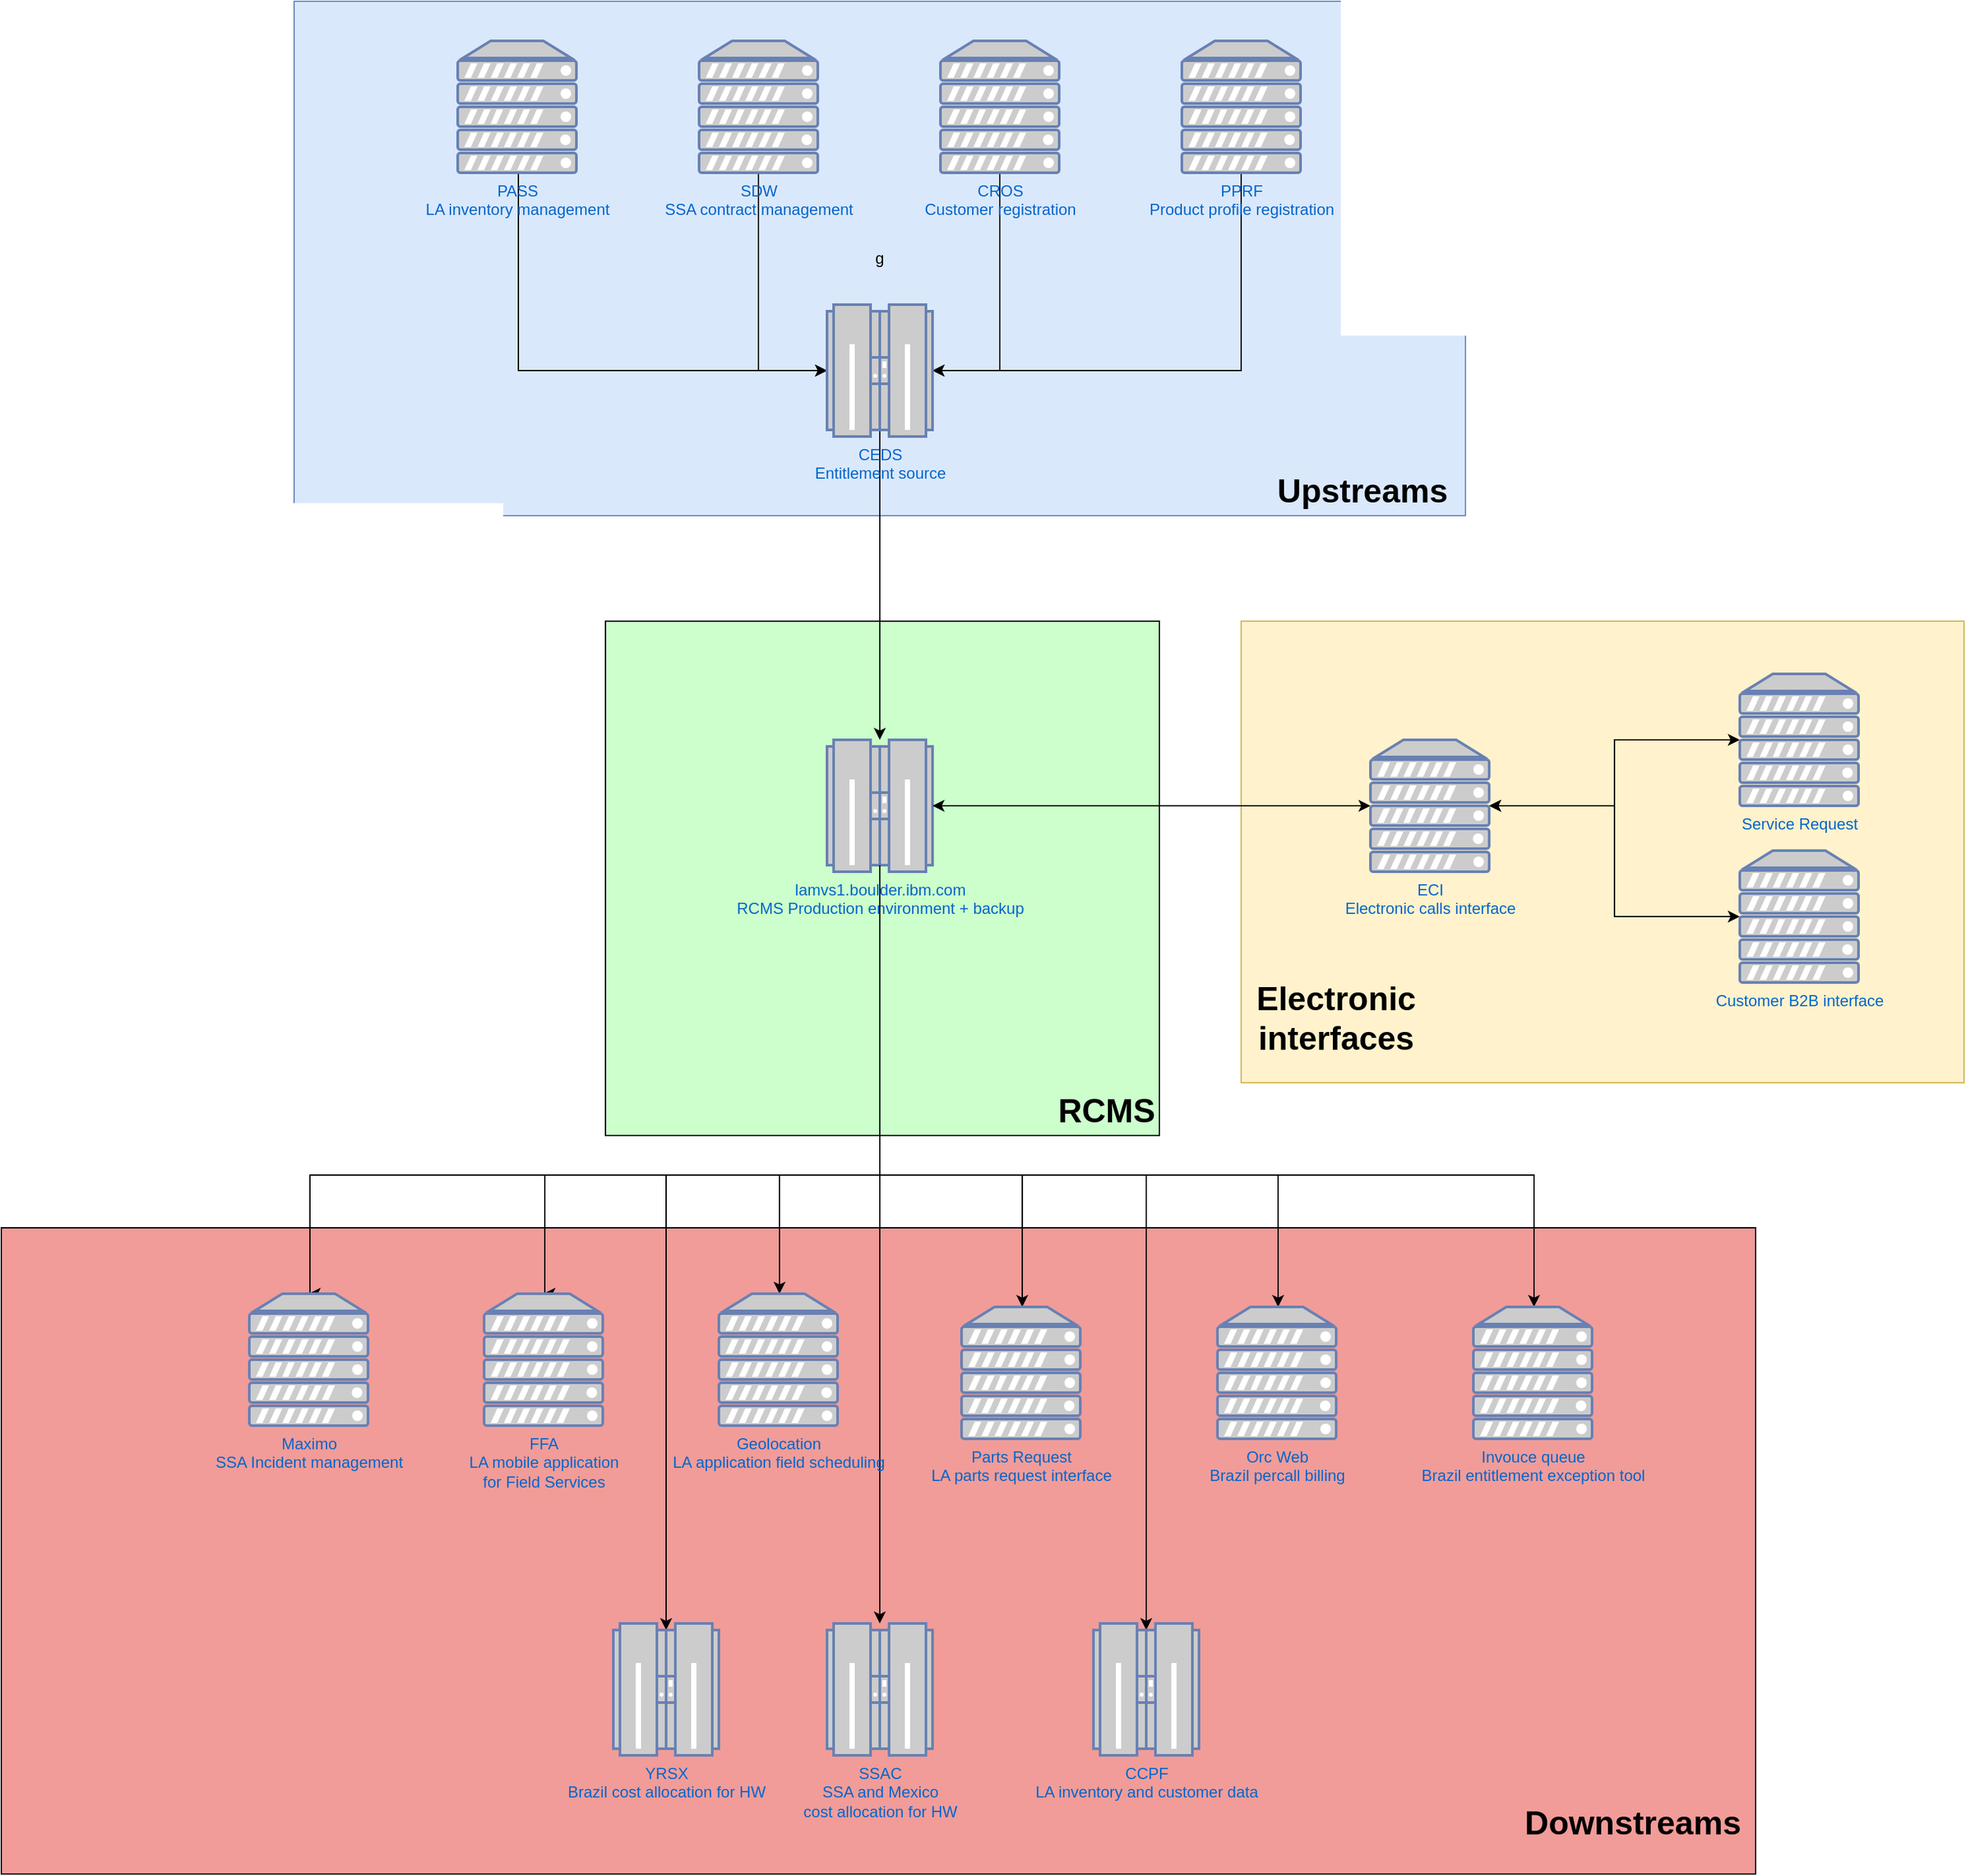 <mxfile version="10.6.0" type="github"><diagram id="_zCE-TPqoeo9SqMWtjwe" name="Page-1"><mxGraphModel dx="1414" dy="871" grid="1" gridSize="10" guides="1" tooltips="1" connect="1" arrows="1" fold="1" page="1" pageScale="1" pageWidth="2336" pageHeight="1654" background="none" math="0" shadow="0"><root><mxCell id="0"/><mxCell id="1" parent="0"/><mxCell id="YOgo8xgkHB_tHbo4N17i-17" value="" style="rounded=0;whiteSpace=wrap;html=1;fillColor=#fff2cc;strokeColor=#d6b656;" vertex="1" parent="1"><mxGeometry x="1442" y="560" width="548" height="350" as="geometry"/></mxCell><mxCell id="JzEJBtxNvTs0THatI5Rh-37" value="" style="rounded=0;whiteSpace=wrap;html=1;fillColor=#F19C99;fontSize=25;" parent="1" vertex="1"><mxGeometry x="502" y="1020" width="1330" height="490" as="geometry"/></mxCell><mxCell id="JzEJBtxNvTs0THatI5Rh-14" value="g" style="rounded=0;whiteSpace=wrap;html=1;fillColor=#dae8fc;strokeColor=#6c8ebf;" parent="1" vertex="1"><mxGeometry x="724" y="90" width="888" height="390" as="geometry"/></mxCell><mxCell id="JzEJBtxNvTs0THatI5Rh-42" value="" style="rounded=0;whiteSpace=wrap;html=1;fillColor=#CCFFCC;" parent="1" vertex="1"><mxGeometry x="960" y="560" width="420" height="390" as="geometry"/></mxCell><mxCell id="JzEJBtxNvTs0THatI5Rh-50" style="edgeStyle=orthogonalEdgeStyle;rounded=0;orthogonalLoop=1;jettySize=auto;html=1;exitX=0.5;exitY=0.95;exitDx=0;exitDy=0;exitPerimeter=0;entryX=0.5;entryY=0;entryDx=0;entryDy=0;entryPerimeter=0;startArrow=none;startFill=0;endArrow=classic;endFill=1;fontSize=25;" parent="1" source="JzEJBtxNvTs0THatI5Rh-1" target="JzEJBtxNvTs0THatI5Rh-28" edge="1"><mxGeometry relative="1" as="geometry"><Array as="points"><mxPoint x="1168" y="980"/><mxPoint x="914" y="980"/></Array></mxGeometry></mxCell><mxCell id="JzEJBtxNvTs0THatI5Rh-51" style="edgeStyle=orthogonalEdgeStyle;rounded=0;orthogonalLoop=1;jettySize=auto;html=1;exitX=0.5;exitY=0.95;exitDx=0;exitDy=0;exitPerimeter=0;startArrow=none;startFill=0;endArrow=classic;endFill=1;fontSize=25;" parent="1" source="JzEJBtxNvTs0THatI5Rh-1" target="JzEJBtxNvTs0THatI5Rh-29" edge="1"><mxGeometry relative="1" as="geometry"><Array as="points"><mxPoint x="1168" y="980"/><mxPoint x="1092" y="980"/></Array></mxGeometry></mxCell><mxCell id="JzEJBtxNvTs0THatI5Rh-52" style="edgeStyle=orthogonalEdgeStyle;rounded=0;orthogonalLoop=1;jettySize=auto;html=1;exitX=0.5;exitY=0.95;exitDx=0;exitDy=0;exitPerimeter=0;startArrow=none;startFill=0;endArrow=classic;endFill=1;fontSize=25;" parent="1" source="JzEJBtxNvTs0THatI5Rh-1" target="JzEJBtxNvTs0THatI5Rh-31" edge="1"><mxGeometry relative="1" as="geometry"><Array as="points"><mxPoint x="1168" y="980"/><mxPoint x="1276" y="980"/></Array></mxGeometry></mxCell><mxCell id="JzEJBtxNvTs0THatI5Rh-53" style="edgeStyle=orthogonalEdgeStyle;rounded=0;orthogonalLoop=1;jettySize=auto;html=1;exitX=0.5;exitY=0.95;exitDx=0;exitDy=0;exitPerimeter=0;startArrow=none;startFill=0;endArrow=classic;endFill=1;fontSize=25;" parent="1" source="JzEJBtxNvTs0THatI5Rh-1" target="JzEJBtxNvTs0THatI5Rh-32" edge="1"><mxGeometry relative="1" as="geometry"><Array as="points"><mxPoint x="1168" y="980"/><mxPoint x="1470" y="980"/></Array></mxGeometry></mxCell><mxCell id="JzEJBtxNvTs0THatI5Rh-55" style="edgeStyle=orthogonalEdgeStyle;rounded=0;orthogonalLoop=1;jettySize=auto;html=1;exitX=0.5;exitY=0.95;exitDx=0;exitDy=0;exitPerimeter=0;startArrow=none;startFill=0;endArrow=classic;endFill=1;fontSize=25;" parent="1" source="JzEJBtxNvTs0THatI5Rh-1" target="JzEJBtxNvTs0THatI5Rh-30" edge="1"><mxGeometry relative="1" as="geometry"><Array as="points"><mxPoint x="1168" y="980"/><mxPoint x="1664" y="980"/></Array></mxGeometry></mxCell><mxCell id="JzEJBtxNvTs0THatI5Rh-58" style="edgeStyle=orthogonalEdgeStyle;rounded=0;orthogonalLoop=1;jettySize=auto;html=1;exitX=0.5;exitY=0.95;exitDx=0;exitDy=0;exitPerimeter=0;startArrow=none;startFill=0;endArrow=classic;endFill=1;fontSize=25;entryX=0.5;entryY=0.05;entryDx=0;entryDy=0;entryPerimeter=0;" parent="1" source="JzEJBtxNvTs0THatI5Rh-1" target="JzEJBtxNvTs0THatI5Rh-35" edge="1"><mxGeometry relative="1" as="geometry"><Array as="points"><mxPoint x="1168" y="980"/><mxPoint x="1006" y="980"/></Array></mxGeometry></mxCell><mxCell id="JzEJBtxNvTs0THatI5Rh-59" style="edgeStyle=orthogonalEdgeStyle;rounded=0;orthogonalLoop=1;jettySize=auto;html=1;exitX=0.5;exitY=0.95;exitDx=0;exitDy=0;exitPerimeter=0;startArrow=none;startFill=0;endArrow=classic;endFill=1;fontSize=25;" parent="1" source="JzEJBtxNvTs0THatI5Rh-1" target="JzEJBtxNvTs0THatI5Rh-34" edge="1"><mxGeometry relative="1" as="geometry"/></mxCell><mxCell id="JzEJBtxNvTs0THatI5Rh-62" style="edgeStyle=orthogonalEdgeStyle;rounded=0;orthogonalLoop=1;jettySize=auto;html=1;exitX=0.5;exitY=0.95;exitDx=0;exitDy=0;exitPerimeter=0;entryX=0.5;entryY=0.05;entryDx=0;entryDy=0;entryPerimeter=0;startArrow=none;startFill=0;endArrow=classic;endFill=1;fontSize=25;" parent="1" source="JzEJBtxNvTs0THatI5Rh-1" target="JzEJBtxNvTs0THatI5Rh-36" edge="1"><mxGeometry relative="1" as="geometry"><Array as="points"><mxPoint x="1168" y="980"/><mxPoint x="1370" y="980"/></Array></mxGeometry></mxCell><mxCell id="JzEJBtxNvTs0THatI5Rh-1" value="&lt;div&gt;lamvs1.boulder.ibm.com&lt;/div&gt;&lt;div&gt;RCMS Production environment + backup&lt;br&gt;&lt;/div&gt;" style="fontColor=#0066CC;verticalAlign=top;verticalLabelPosition=bottom;labelPosition=center;align=center;html=1;outlineConnect=0;fillColor=#CCCCCC;strokeColor=#6881B3;gradientColor=none;gradientDirection=north;strokeWidth=2;shape=mxgraph.networks.mainframe;" parent="1" vertex="1"><mxGeometry x="1128" y="650" width="80" height="100" as="geometry"/></mxCell><mxCell id="JzEJBtxNvTs0THatI5Rh-18" style="edgeStyle=orthogonalEdgeStyle;rounded=0;orthogonalLoop=1;jettySize=auto;html=1;exitX=0.5;exitY=1;exitDx=0;exitDy=0;exitPerimeter=0;entryX=1;entryY=0.5;entryDx=0;entryDy=0;entryPerimeter=0;" parent="1" source="JzEJBtxNvTs0THatI5Rh-3" target="JzEJBtxNvTs0THatI5Rh-8" edge="1"><mxGeometry relative="1" as="geometry"/></mxCell><mxCell id="JzEJBtxNvTs0THatI5Rh-3" value="&lt;div&gt;CROS&lt;/div&gt;&lt;div&gt;Customer registration&lt;br&gt;&lt;/div&gt;" style="fontColor=#0066CC;verticalAlign=top;verticalLabelPosition=bottom;labelPosition=center;align=center;html=1;outlineConnect=0;fillColor=#CCCCCC;strokeColor=#6881B3;gradientColor=none;gradientDirection=north;strokeWidth=2;shape=mxgraph.networks.server;" parent="1" vertex="1"><mxGeometry x="1214" y="120" width="90" height="100" as="geometry"/></mxCell><mxCell id="JzEJBtxNvTs0THatI5Rh-16" value="" style="edgeStyle=orthogonalEdgeStyle;rounded=0;orthogonalLoop=1;jettySize=auto;html=1;entryX=0;entryY=0.5;entryDx=0;entryDy=0;entryPerimeter=0;" parent="1" source="JzEJBtxNvTs0THatI5Rh-4" target="JzEJBtxNvTs0THatI5Rh-8" edge="1"><mxGeometry relative="1" as="geometry"><mxPoint x="893" y="300" as="targetPoint"/><Array as="points"><mxPoint x="894" y="370"/></Array></mxGeometry></mxCell><mxCell id="JzEJBtxNvTs0THatI5Rh-4" value="&lt;div&gt;PASS&lt;/div&gt;&lt;div&gt;LA inventory management&lt;br&gt;&lt;/div&gt;" style="fontColor=#0066CC;verticalAlign=top;verticalLabelPosition=bottom;labelPosition=center;align=center;html=1;outlineConnect=0;fillColor=#CCCCCC;strokeColor=#6881B3;gradientColor=none;gradientDirection=north;strokeWidth=2;shape=mxgraph.networks.server;" parent="1" vertex="1"><mxGeometry x="848" y="120" width="90" height="100" as="geometry"/></mxCell><mxCell id="JzEJBtxNvTs0THatI5Rh-17" style="edgeStyle=orthogonalEdgeStyle;rounded=0;orthogonalLoop=1;jettySize=auto;html=1;exitX=0.5;exitY=1;exitDx=0;exitDy=0;exitPerimeter=0;entryX=0;entryY=0.5;entryDx=0;entryDy=0;entryPerimeter=0;" parent="1" source="JzEJBtxNvTs0THatI5Rh-5" target="JzEJBtxNvTs0THatI5Rh-8" edge="1"><mxGeometry relative="1" as="geometry"/></mxCell><mxCell id="JzEJBtxNvTs0THatI5Rh-5" value="&lt;div&gt;SDW&lt;/div&gt;&lt;div&gt;SSA contract management&lt;br&gt;&lt;/div&gt;" style="fontColor=#0066CC;verticalAlign=top;verticalLabelPosition=bottom;labelPosition=center;align=center;html=1;outlineConnect=0;fillColor=#CCCCCC;strokeColor=#6881B3;gradientColor=none;gradientDirection=north;strokeWidth=2;shape=mxgraph.networks.server;" parent="1" vertex="1"><mxGeometry x="1031" y="120" width="90" height="100" as="geometry"/></mxCell><mxCell id="JzEJBtxNvTs0THatI5Rh-20" style="edgeStyle=orthogonalEdgeStyle;rounded=0;orthogonalLoop=1;jettySize=auto;html=1;exitX=0.5;exitY=1;exitDx=0;exitDy=0;exitPerimeter=0;entryX=1;entryY=0.5;entryDx=0;entryDy=0;entryPerimeter=0;" parent="1" source="JzEJBtxNvTs0THatI5Rh-6" target="JzEJBtxNvTs0THatI5Rh-8" edge="1"><mxGeometry relative="1" as="geometry"/></mxCell><mxCell id="JzEJBtxNvTs0THatI5Rh-6" value="&lt;div&gt;PPRF&lt;/div&gt;&lt;div&gt;Product profile registration&lt;br&gt;&lt;/div&gt;" style="fontColor=#0066CC;verticalAlign=top;verticalLabelPosition=bottom;labelPosition=center;align=center;html=1;outlineConnect=0;fillColor=#CCCCCC;strokeColor=#6881B3;gradientColor=none;gradientDirection=north;strokeWidth=2;shape=mxgraph.networks.server;" parent="1" vertex="1"><mxGeometry x="1397" y="120" width="90" height="100" as="geometry"/></mxCell><mxCell id="JzEJBtxNvTs0THatI5Rh-46" style="edgeStyle=orthogonalEdgeStyle;rounded=0;orthogonalLoop=1;jettySize=auto;html=1;exitX=0.5;exitY=0.95;exitDx=0;exitDy=0;exitPerimeter=0;fontSize=25;" parent="1" source="JzEJBtxNvTs0THatI5Rh-8" target="JzEJBtxNvTs0THatI5Rh-1" edge="1"><mxGeometry relative="1" as="geometry"/></mxCell><mxCell id="JzEJBtxNvTs0THatI5Rh-8" value="&lt;div&gt;CEDS&lt;/div&gt;&lt;div&gt;Entitlement source&lt;br&gt;&lt;/div&gt;" style="fontColor=#0066CC;verticalAlign=top;verticalLabelPosition=bottom;labelPosition=center;align=center;html=1;outlineConnect=0;fillColor=#CCCCCC;strokeColor=#6881B3;gradientColor=none;gradientDirection=north;strokeWidth=2;shape=mxgraph.networks.mainframe;" parent="1" vertex="1"><mxGeometry x="1128" y="320" width="80" height="100" as="geometry"/></mxCell><mxCell id="JzEJBtxNvTs0THatI5Rh-26" value="Upstreams" style="text;html=1;strokeColor=none;fillColor=none;align=center;verticalAlign=middle;whiteSpace=wrap;rounded=0;fontSize=25;fontStyle=1" parent="1" vertex="1"><mxGeometry x="1514" y="450" width="40" height="20" as="geometry"/></mxCell><mxCell id="JzEJBtxNvTs0THatI5Rh-49" style="edgeStyle=orthogonalEdgeStyle;rounded=0;orthogonalLoop=1;jettySize=auto;html=1;exitX=0.5;exitY=0;exitDx=0;exitDy=0;exitPerimeter=0;fontSize=25;endArrow=none;endFill=0;startArrow=classic;startFill=1;entryX=0.5;entryY=0.95;entryDx=0;entryDy=0;entryPerimeter=0;" parent="1" source="JzEJBtxNvTs0THatI5Rh-27" target="JzEJBtxNvTs0THatI5Rh-1" edge="1"><mxGeometry relative="1" as="geometry"><Array as="points"><mxPoint x="736" y="980"/><mxPoint x="1168" y="980"/></Array></mxGeometry></mxCell><mxCell id="JzEJBtxNvTs0THatI5Rh-27" value="&lt;div&gt;Maximo&lt;/div&gt;&lt;div&gt;SSA Incident management&lt;br&gt;&lt;/div&gt;" style="fontColor=#0066CC;verticalAlign=top;verticalLabelPosition=bottom;labelPosition=center;align=center;html=1;outlineConnect=0;fillColor=#CCCCCC;strokeColor=#6881B3;gradientColor=none;gradientDirection=north;strokeWidth=2;shape=mxgraph.networks.server;" parent="1" vertex="1"><mxGeometry x="690" y="1070" width="90" height="100" as="geometry"/></mxCell><mxCell id="JzEJBtxNvTs0THatI5Rh-28" value="&lt;div&gt;FFA&lt;/div&gt;&lt;div&gt;LA mobile application&lt;/div&gt;&lt;div&gt;for Field Services&lt;br&gt;&lt;/div&gt;" style="fontColor=#0066CC;verticalAlign=top;verticalLabelPosition=bottom;labelPosition=center;align=center;html=1;outlineConnect=0;fillColor=#CCCCCC;strokeColor=#6881B3;gradientColor=none;gradientDirection=north;strokeWidth=2;shape=mxgraph.networks.server;" parent="1" vertex="1"><mxGeometry x="868" y="1070" width="90" height="100" as="geometry"/></mxCell><mxCell id="JzEJBtxNvTs0THatI5Rh-29" value="&lt;div&gt;Geolocation&lt;/div&gt;&lt;div&gt;LA application field scheduling&lt;br&gt;&lt;/div&gt;" style="fontColor=#0066CC;verticalAlign=top;verticalLabelPosition=bottom;labelPosition=center;align=center;html=1;outlineConnect=0;fillColor=#CCCCCC;strokeColor=#6881B3;gradientColor=none;gradientDirection=north;strokeWidth=2;shape=mxgraph.networks.server;" parent="1" vertex="1"><mxGeometry x="1046" y="1070" width="90" height="100" as="geometry"/></mxCell><mxCell id="JzEJBtxNvTs0THatI5Rh-30" value="&lt;div&gt;Invouce queue&lt;/div&gt;&lt;div&gt;Brazil entitlement exception tool&lt;br&gt;&lt;/div&gt;" style="fontColor=#0066CC;verticalAlign=top;verticalLabelPosition=bottom;labelPosition=center;align=center;html=1;outlineConnect=0;fillColor=#CCCCCC;strokeColor=#6881B3;gradientColor=none;gradientDirection=north;strokeWidth=2;shape=mxgraph.networks.server;" parent="1" vertex="1"><mxGeometry x="1618" y="1080" width="90" height="100" as="geometry"/></mxCell><mxCell id="JzEJBtxNvTs0THatI5Rh-31" value="&lt;div&gt;Parts Request&lt;/div&gt;&lt;div&gt;LA parts request interface&lt;br&gt;&lt;/div&gt;" style="fontColor=#0066CC;verticalAlign=top;verticalLabelPosition=bottom;labelPosition=center;align=center;html=1;outlineConnect=0;fillColor=#CCCCCC;strokeColor=#6881B3;gradientColor=none;gradientDirection=north;strokeWidth=2;shape=mxgraph.networks.server;" parent="1" vertex="1"><mxGeometry x="1230" y="1080" width="90" height="100" as="geometry"/></mxCell><mxCell id="JzEJBtxNvTs0THatI5Rh-32" value="&lt;div&gt;Orc Web&lt;/div&gt;&lt;div&gt;Brazil percall billing&lt;br&gt;&lt;/div&gt;" style="fontColor=#0066CC;verticalAlign=top;verticalLabelPosition=bottom;labelPosition=center;align=center;html=1;outlineConnect=0;fillColor=#CCCCCC;strokeColor=#6881B3;gradientColor=none;gradientDirection=north;strokeWidth=2;shape=mxgraph.networks.server;" parent="1" vertex="1"><mxGeometry x="1424" y="1080" width="90" height="100" as="geometry"/></mxCell><mxCell id="JzEJBtxNvTs0THatI5Rh-34" value="&lt;div&gt;SSAC&lt;br&gt;&lt;/div&gt;&lt;div&gt;SSA and Mexico &lt;br&gt;&lt;/div&gt;&lt;div&gt;cost allocation for HW&lt;br&gt;&lt;/div&gt;" style="fontColor=#0066CC;verticalAlign=top;verticalLabelPosition=bottom;labelPosition=center;align=center;html=1;outlineConnect=0;fillColor=#CCCCCC;strokeColor=#6881B3;gradientColor=none;gradientDirection=north;strokeWidth=2;shape=mxgraph.networks.mainframe;" parent="1" vertex="1"><mxGeometry x="1128" y="1320" width="80" height="100" as="geometry"/></mxCell><mxCell id="JzEJBtxNvTs0THatI5Rh-35" value="&lt;div&gt;YRSX&lt;/div&gt;&lt;div&gt;Brazil cost allocation for HW&lt;br&gt;&lt;/div&gt;" style="fontColor=#0066CC;verticalAlign=top;verticalLabelPosition=bottom;labelPosition=center;align=center;html=1;outlineConnect=0;fillColor=#CCCCCC;strokeColor=#6881B3;gradientColor=none;gradientDirection=north;strokeWidth=2;shape=mxgraph.networks.mainframe;" parent="1" vertex="1"><mxGeometry x="966" y="1320" width="80" height="100" as="geometry"/></mxCell><mxCell id="JzEJBtxNvTs0THatI5Rh-36" value="&lt;div&gt;CCPF&lt;/div&gt;&lt;div&gt;LA inventory and customer data&lt;br&gt;&lt;/div&gt;" style="fontColor=#0066CC;verticalAlign=top;verticalLabelPosition=bottom;labelPosition=center;align=center;html=1;outlineConnect=0;fillColor=#CCCCCC;strokeColor=#6881B3;gradientColor=none;gradientDirection=north;strokeWidth=2;shape=mxgraph.networks.mainframe;" parent="1" vertex="1"><mxGeometry x="1330" y="1320" width="80" height="100" as="geometry"/></mxCell><mxCell id="JzEJBtxNvTs0THatI5Rh-39" value="Downstreams" style="text;html=1;strokeColor=none;fillColor=none;align=center;verticalAlign=middle;whiteSpace=wrap;rounded=0;fontSize=25;fontStyle=1" parent="1" vertex="1"><mxGeometry x="1680" y="1460" width="118" height="20" as="geometry"/></mxCell><mxCell id="YOgo8xgkHB_tHbo4N17i-2" style="edgeStyle=orthogonalEdgeStyle;rounded=0;orthogonalLoop=1;jettySize=auto;html=1;startArrow=classic;startFill=1;" edge="1" parent="1" source="YOgo8xgkHB_tHbo4N17i-1" target="JzEJBtxNvTs0THatI5Rh-1"><mxGeometry relative="1" as="geometry"/></mxCell><mxCell id="YOgo8xgkHB_tHbo4N17i-15" style="edgeStyle=orthogonalEdgeStyle;rounded=0;orthogonalLoop=1;jettySize=auto;html=1;startArrow=classic;startFill=1;" edge="1" parent="1" source="YOgo8xgkHB_tHbo4N17i-1" target="YOgo8xgkHB_tHbo4N17i-9"><mxGeometry relative="1" as="geometry"/></mxCell><mxCell id="YOgo8xgkHB_tHbo4N17i-16" style="edgeStyle=orthogonalEdgeStyle;rounded=0;orthogonalLoop=1;jettySize=auto;html=1;entryX=0;entryY=0.5;entryDx=0;entryDy=0;entryPerimeter=0;startArrow=classic;startFill=1;" edge="1" parent="1" source="YOgo8xgkHB_tHbo4N17i-1" target="YOgo8xgkHB_tHbo4N17i-7"><mxGeometry relative="1" as="geometry"/></mxCell><mxCell id="YOgo8xgkHB_tHbo4N17i-1" value="&lt;div&gt;ECI&lt;/div&gt;&lt;div&gt;Electronic calls interface&lt;br&gt;&lt;/div&gt;" style="fontColor=#0066CC;verticalAlign=top;verticalLabelPosition=bottom;labelPosition=center;align=center;html=1;outlineConnect=0;fillColor=#CCCCCC;strokeColor=#6881B3;gradientColor=none;gradientDirection=north;strokeWidth=2;shape=mxgraph.networks.server;" vertex="1" parent="1"><mxGeometry x="1540" y="650" width="90" height="100" as="geometry"/></mxCell><mxCell id="YOgo8xgkHB_tHbo4N17i-7" value="Customer B2B interface" style="fontColor=#0066CC;verticalAlign=top;verticalLabelPosition=bottom;labelPosition=center;align=center;html=1;outlineConnect=0;fillColor=#CCCCCC;strokeColor=#6881B3;gradientColor=none;gradientDirection=north;strokeWidth=2;shape=mxgraph.networks.server;" vertex="1" parent="1"><mxGeometry x="1820" y="734" width="90" height="100" as="geometry"/></mxCell><mxCell id="YOgo8xgkHB_tHbo4N17i-9" value="Service Request" style="fontColor=#0066CC;verticalAlign=top;verticalLabelPosition=bottom;labelPosition=center;align=center;html=1;outlineConnect=0;fillColor=#CCCCCC;strokeColor=#6881B3;gradientColor=none;gradientDirection=north;strokeWidth=2;shape=mxgraph.networks.server;" vertex="1" parent="1"><mxGeometry x="1820" y="600" width="90" height="100" as="geometry"/></mxCell><mxCell id="YOgo8xgkHB_tHbo4N17i-18" value="RCMS" style="text;html=1;strokeColor=none;fillColor=none;align=center;verticalAlign=middle;whiteSpace=wrap;rounded=0;fontStyle=1;fontSize=25;" vertex="1" parent="1"><mxGeometry x="1320" y="920" width="40" height="20" as="geometry"/></mxCell><mxCell id="YOgo8xgkHB_tHbo4N17i-24" value="&lt;b&gt;Electronic interfaces&lt;br&gt;&lt;/b&gt;" style="text;html=1;strokeColor=none;fillColor=none;align=center;verticalAlign=middle;whiteSpace=wrap;rounded=0;fontSize=25;" vertex="1" parent="1"><mxGeometry x="1494" y="850" width="40" height="20" as="geometry"/></mxCell></root></mxGraphModel></diagram></mxfile>